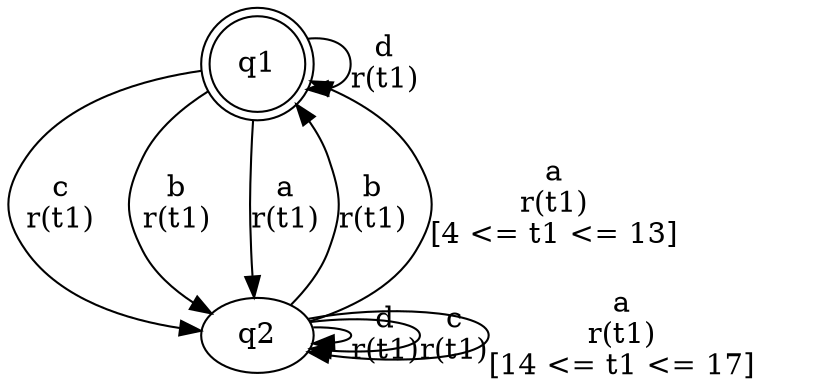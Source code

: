 digraph L {
	qq1[label=q1 shape=doublecircle]
	qq2[label=q2]
	qq1 -> qq2[label="c\nr(t1)\n"]
	qq2 -> qq2[label="d\nr(t1)\n"]
	qq2 -> qq1[label="b\nr(t1)\n"]
	qq2 -> qq2[label="c\nr(t1)\n"]
	qq2 -> qq2[label="a\nr(t1)\n[14 <= t1 <= 17]"]
	qq2 -> qq1[label="a\nr(t1)\n[4 <= t1 <= 13]"]
	qq1 -> qq2[label="b\nr(t1)\n"]
	qq1 -> qq2[label="a\nr(t1)\n"]
	qq1 -> qq1[label="d\nr(t1)\n"]
}
